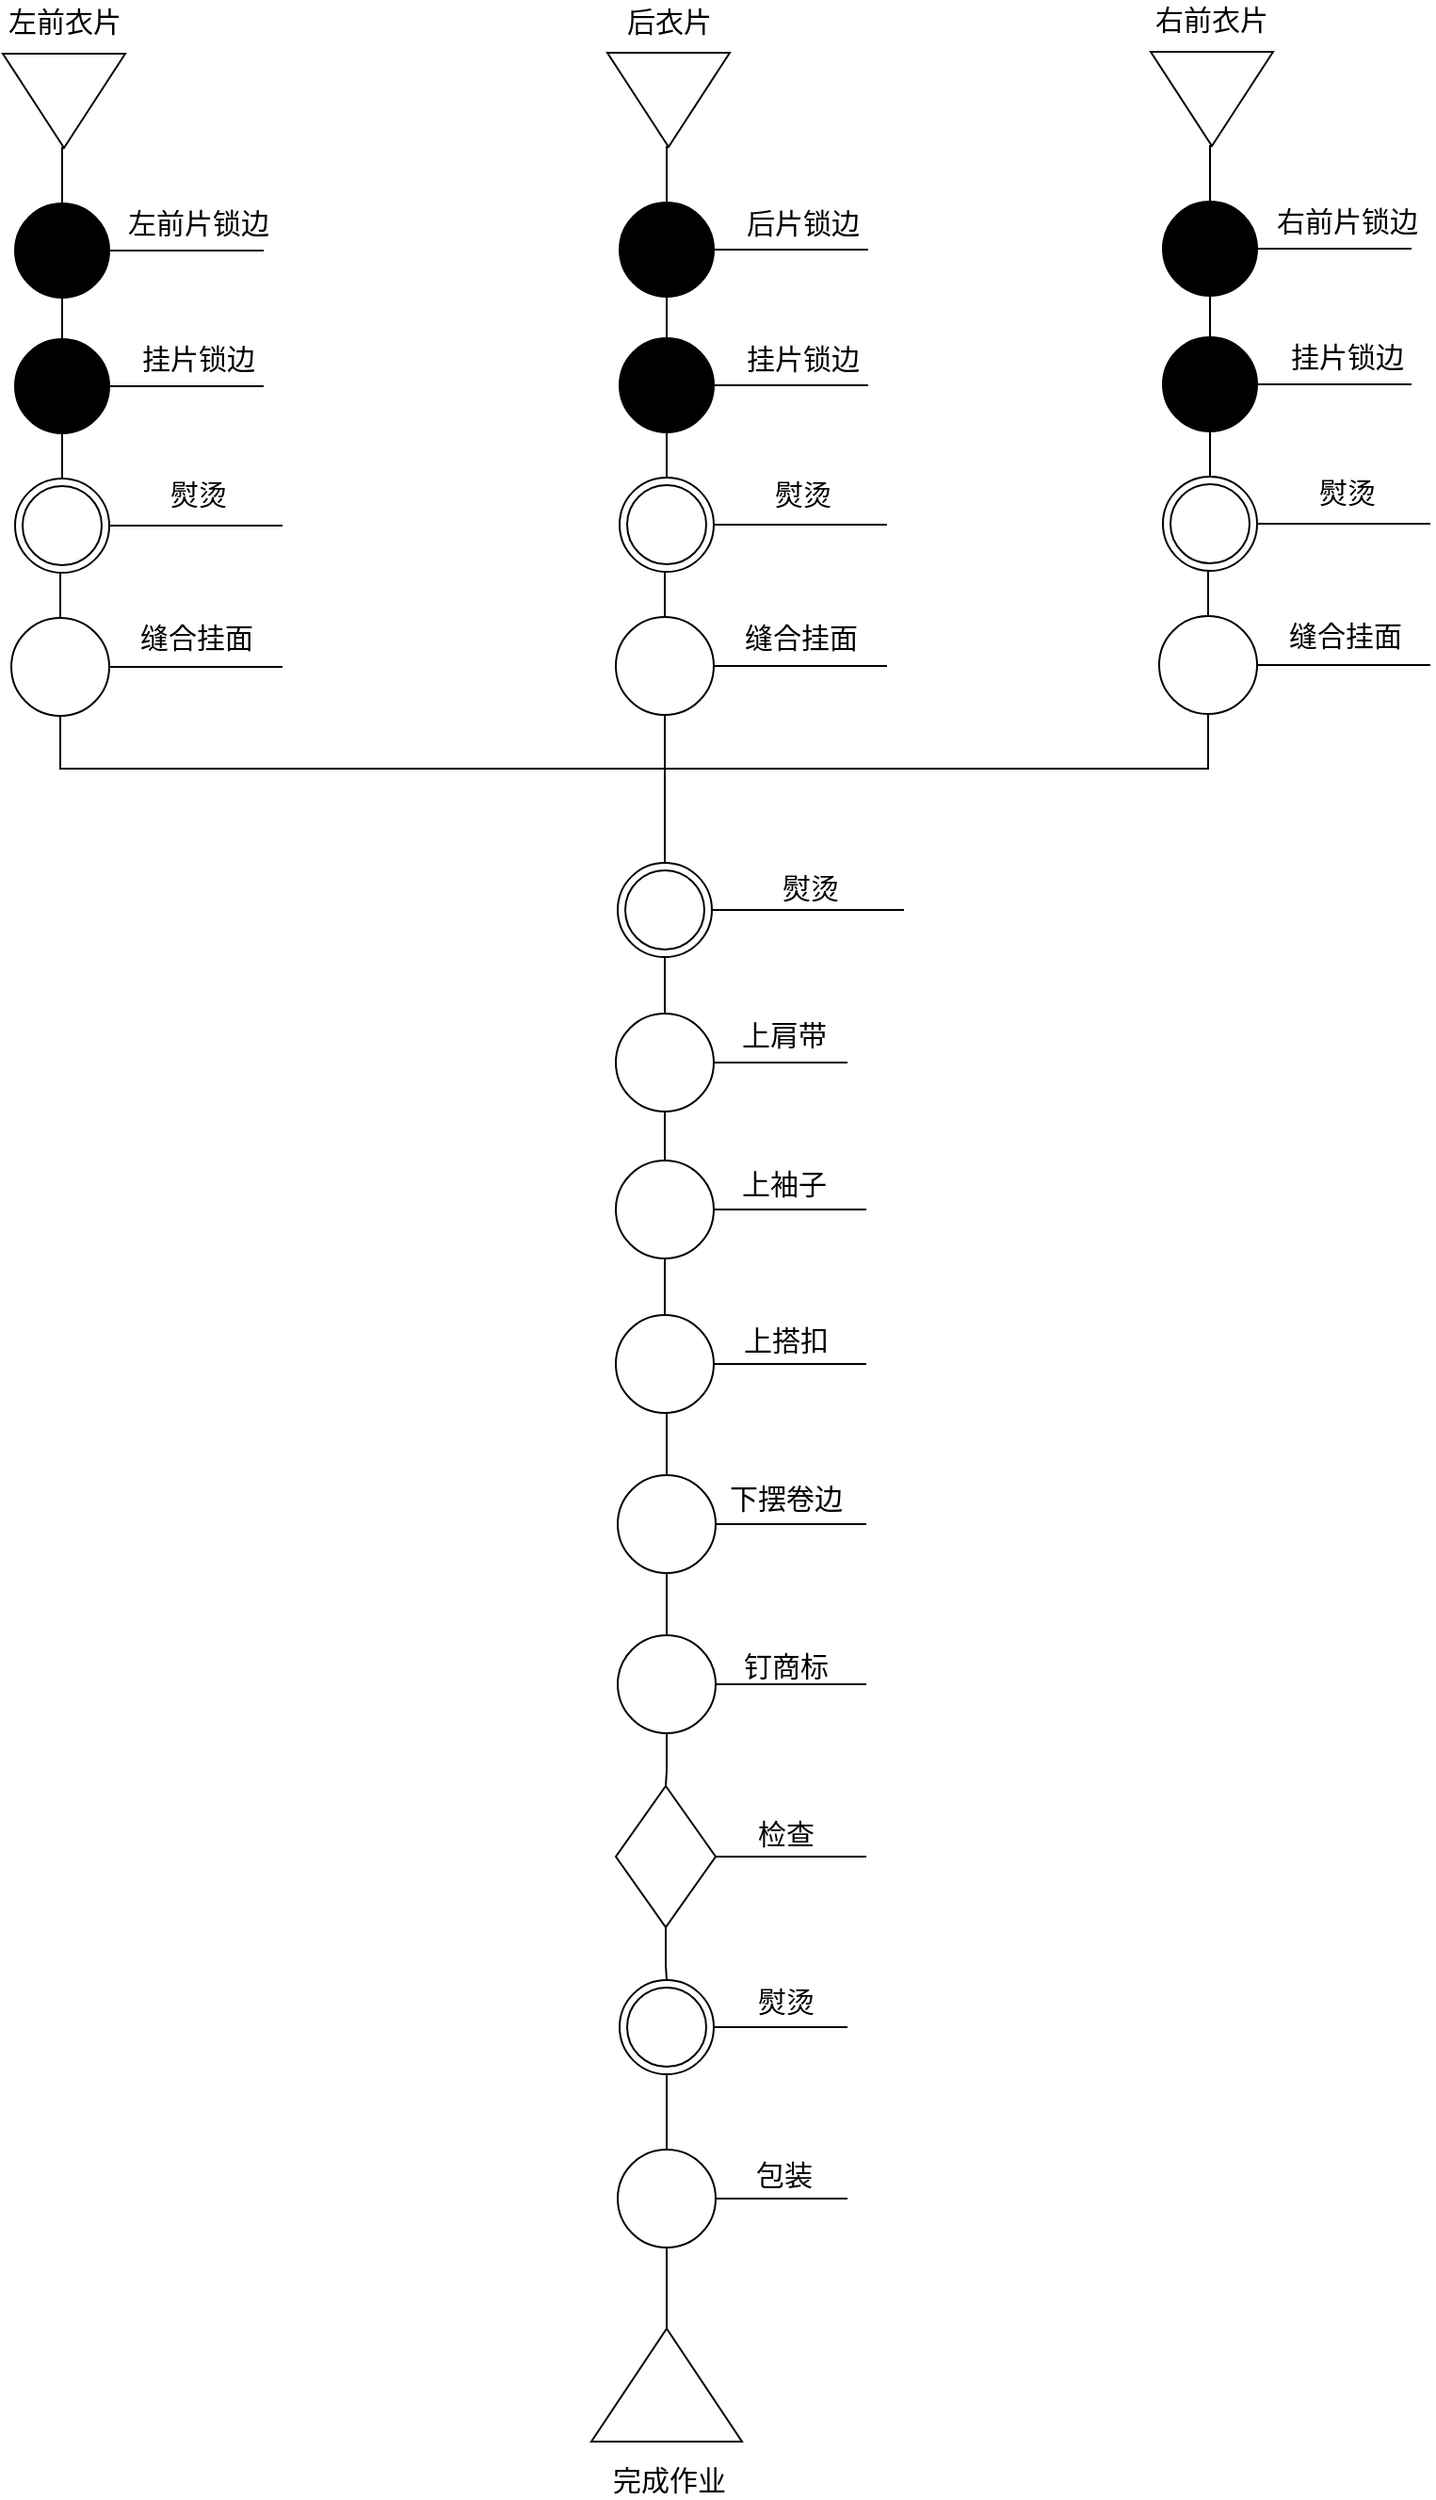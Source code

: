<mxfile version="10.6.7" type="github"><diagram id="kPZIARoEdfquDob2c0Zt" name="Page-1"><mxGraphModel dx="1158" dy="623" grid="1" gridSize="10" guides="1" tooltips="1" connect="1" arrows="1" fold="1" page="1" pageScale="1" pageWidth="1169" pageHeight="827" math="0" shadow="0"><root><mxCell id="0"/><mxCell id="1" parent="0"/><mxCell id="jQZZ4jsOGCv43sIaz68T-7" style="edgeStyle=orthogonalEdgeStyle;rounded=0;orthogonalLoop=1;jettySize=auto;html=1;exitX=1;exitY=0.5;exitDx=0;exitDy=0;entryX=0.5;entryY=0;entryDx=0;entryDy=0;endArrow=none;endFill=0;" parent="1" source="jQZZ4jsOGCv43sIaz68T-1" target="jQZZ4jsOGCv43sIaz68T-2" edge="1"><mxGeometry relative="1" as="geometry"/></mxCell><mxCell id="jQZZ4jsOGCv43sIaz68T-1" value="" style="triangle;whiteSpace=wrap;html=1;rotation=90;" parent="1" vertex="1"><mxGeometry x="119" y="63" width="50" height="65" as="geometry"/></mxCell><mxCell id="jQZZ4jsOGCv43sIaz68T-8" style="edgeStyle=orthogonalEdgeStyle;rounded=0;orthogonalLoop=1;jettySize=auto;html=1;entryX=0.5;entryY=0;entryDx=0;entryDy=0;endArrow=none;endFill=0;" parent="1" source="jQZZ4jsOGCv43sIaz68T-2" target="jQZZ4jsOGCv43sIaz68T-4" edge="1"><mxGeometry relative="1" as="geometry"/></mxCell><mxCell id="jQZZ4jsOGCv43sIaz68T-14" style="edgeStyle=orthogonalEdgeStyle;rounded=0;orthogonalLoop=1;jettySize=auto;html=1;endArrow=none;endFill=0;" parent="1" source="jQZZ4jsOGCv43sIaz68T-2" edge="1"><mxGeometry relative="1" as="geometry"><mxPoint x="250" y="175" as="targetPoint"/></mxGeometry></mxCell><mxCell id="jQZZ4jsOGCv43sIaz68T-2" value="" style="ellipse;whiteSpace=wrap;html=1;aspect=fixed;fillColor=#000000;" parent="1" vertex="1"><mxGeometry x="118" y="150" width="50" height="50" as="geometry"/></mxCell><mxCell id="jQZZ4jsOGCv43sIaz68T-9" style="edgeStyle=orthogonalEdgeStyle;rounded=0;orthogonalLoop=1;jettySize=auto;html=1;entryX=0.5;entryY=0;entryDx=0;entryDy=0;endArrow=none;endFill=0;" parent="1" source="jQZZ4jsOGCv43sIaz68T-4" target="jQZZ4jsOGCv43sIaz68T-5" edge="1"><mxGeometry relative="1" as="geometry"/></mxCell><mxCell id="jQZZ4jsOGCv43sIaz68T-19" style="edgeStyle=orthogonalEdgeStyle;rounded=0;orthogonalLoop=1;jettySize=auto;html=1;endArrow=none;endFill=0;" parent="1" source="jQZZ4jsOGCv43sIaz68T-4" edge="1"><mxGeometry relative="1" as="geometry"><mxPoint x="250" y="247" as="targetPoint"/></mxGeometry></mxCell><mxCell id="jQZZ4jsOGCv43sIaz68T-4" value="" style="ellipse;whiteSpace=wrap;html=1;aspect=fixed;fillColor=#000000;" parent="1" vertex="1"><mxGeometry x="118" y="222" width="50" height="50" as="geometry"/></mxCell><mxCell id="jQZZ4jsOGCv43sIaz68T-10" style="edgeStyle=orthogonalEdgeStyle;rounded=0;orthogonalLoop=1;jettySize=auto;html=1;exitX=0.5;exitY=1;exitDx=0;exitDy=0;entryX=0.5;entryY=0;entryDx=0;entryDy=0;endArrow=none;endFill=0;" parent="1" source="jQZZ4jsOGCv43sIaz68T-5" target="jQZZ4jsOGCv43sIaz68T-6" edge="1"><mxGeometry relative="1" as="geometry"/></mxCell><mxCell id="jQZZ4jsOGCv43sIaz68T-21" style="edgeStyle=orthogonalEdgeStyle;rounded=0;orthogonalLoop=1;jettySize=auto;html=1;endArrow=none;endFill=0;" parent="1" source="jQZZ4jsOGCv43sIaz68T-5" edge="1"><mxGeometry relative="1" as="geometry"><mxPoint x="260" y="321" as="targetPoint"/></mxGeometry></mxCell><mxCell id="jQZZ4jsOGCv43sIaz68T-5" value="" style="ellipse;shape=doubleEllipse;whiteSpace=wrap;html=1;aspect=fixed;fillColor=#FFFFFF;" parent="1" vertex="1"><mxGeometry x="118" y="296" width="50" height="50" as="geometry"/></mxCell><mxCell id="jQZZ4jsOGCv43sIaz68T-23" style="edgeStyle=orthogonalEdgeStyle;rounded=0;orthogonalLoop=1;jettySize=auto;html=1;endArrow=none;endFill=0;" parent="1" source="jQZZ4jsOGCv43sIaz68T-6" edge="1"><mxGeometry relative="1" as="geometry"><mxPoint x="260" y="396" as="targetPoint"/></mxGeometry></mxCell><mxCell id="FCnLoQ_ky0ZOlBeVTtiM-1" style="edgeStyle=orthogonalEdgeStyle;rounded=0;orthogonalLoop=1;jettySize=auto;html=1;entryX=0.5;entryY=0;entryDx=0;entryDy=0;endArrow=none;endFill=0;" edge="1" parent="1" source="jQZZ4jsOGCv43sIaz68T-6" target="jQZZ4jsOGCv43sIaz68T-80"><mxGeometry relative="1" as="geometry"><Array as="points"><mxPoint x="142" y="450"/><mxPoint x="463" y="450"/></Array></mxGeometry></mxCell><mxCell id="jQZZ4jsOGCv43sIaz68T-6" value="" style="ellipse;whiteSpace=wrap;html=1;aspect=fixed;fillColor=#FFFFFF;" parent="1" vertex="1"><mxGeometry x="116" y="370" width="52" height="52" as="geometry"/></mxCell><mxCell id="jQZZ4jsOGCv43sIaz68T-12" value="&lt;font style=&quot;font-size: 15px&quot;&gt;左前衣片&lt;/font&gt;" style="text;html=1;strokeColor=none;fillColor=none;align=center;verticalAlign=middle;whiteSpace=wrap;rounded=0;" parent="1" vertex="1"><mxGeometry x="110.5" y="43" width="67" height="20" as="geometry"/></mxCell><mxCell id="jQZZ4jsOGCv43sIaz68T-13" value="&lt;font style=&quot;font-size: 15px&quot;&gt;左前片锁边&lt;/font&gt;" style="text;html=1;strokeColor=none;fillColor=none;align=center;verticalAlign=middle;whiteSpace=wrap;rounded=0;fontStyle=0;horizontal=1;" parent="1" vertex="1"><mxGeometry x="169" y="150" width="93" height="20" as="geometry"/></mxCell><mxCell id="jQZZ4jsOGCv43sIaz68T-20" value="&lt;font style=&quot;font-size: 15px&quot;&gt;挂片锁边&lt;/font&gt;" style="text;html=1;strokeColor=none;fillColor=none;align=center;verticalAlign=middle;whiteSpace=wrap;rounded=0;fontStyle=0;horizontal=1;" parent="1" vertex="1"><mxGeometry x="169" y="222" width="93" height="20" as="geometry"/></mxCell><mxCell id="jQZZ4jsOGCv43sIaz68T-22" value="&lt;font style=&quot;font-size: 15px&quot;&gt;熨烫&lt;/font&gt;" style="text;html=1;strokeColor=none;fillColor=none;align=center;verticalAlign=middle;whiteSpace=wrap;rounded=0;fontStyle=0;horizontal=1;" parent="1" vertex="1"><mxGeometry x="169" y="294" width="93" height="20" as="geometry"/></mxCell><mxCell id="jQZZ4jsOGCv43sIaz68T-24" value="&lt;font style=&quot;font-size: 15px&quot;&gt;缝合挂面&lt;/font&gt;" style="text;html=1;strokeColor=none;fillColor=none;align=center;verticalAlign=middle;whiteSpace=wrap;rounded=0;fontStyle=0;horizontal=1;" parent="1" vertex="1"><mxGeometry x="168" y="370" width="93" height="20" as="geometry"/></mxCell><mxCell id="jQZZ4jsOGCv43sIaz68T-25" style="edgeStyle=orthogonalEdgeStyle;rounded=0;orthogonalLoop=1;jettySize=auto;html=1;exitX=1;exitY=0.5;exitDx=0;exitDy=0;entryX=0.5;entryY=0;entryDx=0;entryDy=0;endArrow=none;endFill=0;" parent="1" source="jQZZ4jsOGCv43sIaz68T-26" target="jQZZ4jsOGCv43sIaz68T-29" edge="1"><mxGeometry relative="1" as="geometry"/></mxCell><mxCell id="jQZZ4jsOGCv43sIaz68T-26" value="" style="triangle;whiteSpace=wrap;html=1;rotation=90;" parent="1" vertex="1"><mxGeometry x="440" y="62.5" width="50" height="65" as="geometry"/></mxCell><mxCell id="jQZZ4jsOGCv43sIaz68T-27" style="edgeStyle=orthogonalEdgeStyle;rounded=0;orthogonalLoop=1;jettySize=auto;html=1;entryX=0.5;entryY=0;entryDx=0;entryDy=0;endArrow=none;endFill=0;" parent="1" source="jQZZ4jsOGCv43sIaz68T-29" target="jQZZ4jsOGCv43sIaz68T-32" edge="1"><mxGeometry relative="1" as="geometry"/></mxCell><mxCell id="jQZZ4jsOGCv43sIaz68T-28" style="edgeStyle=orthogonalEdgeStyle;rounded=0;orthogonalLoop=1;jettySize=auto;html=1;endArrow=none;endFill=0;" parent="1" source="jQZZ4jsOGCv43sIaz68T-29" edge="1"><mxGeometry relative="1" as="geometry"><mxPoint x="571" y="174.5" as="targetPoint"/></mxGeometry></mxCell><mxCell id="jQZZ4jsOGCv43sIaz68T-29" value="" style="ellipse;whiteSpace=wrap;html=1;aspect=fixed;fillColor=#000000;" parent="1" vertex="1"><mxGeometry x="439" y="149.5" width="50" height="50" as="geometry"/></mxCell><mxCell id="jQZZ4jsOGCv43sIaz68T-30" style="edgeStyle=orthogonalEdgeStyle;rounded=0;orthogonalLoop=1;jettySize=auto;html=1;entryX=0.5;entryY=0;entryDx=0;entryDy=0;endArrow=none;endFill=0;" parent="1" source="jQZZ4jsOGCv43sIaz68T-32" target="jQZZ4jsOGCv43sIaz68T-35" edge="1"><mxGeometry relative="1" as="geometry"/></mxCell><mxCell id="jQZZ4jsOGCv43sIaz68T-31" style="edgeStyle=orthogonalEdgeStyle;rounded=0;orthogonalLoop=1;jettySize=auto;html=1;endArrow=none;endFill=0;" parent="1" source="jQZZ4jsOGCv43sIaz68T-32" edge="1"><mxGeometry relative="1" as="geometry"><mxPoint x="571" y="246.5" as="targetPoint"/></mxGeometry></mxCell><mxCell id="jQZZ4jsOGCv43sIaz68T-32" value="" style="ellipse;whiteSpace=wrap;html=1;aspect=fixed;fillColor=#000000;" parent="1" vertex="1"><mxGeometry x="439" y="221.5" width="50" height="50" as="geometry"/></mxCell><mxCell id="jQZZ4jsOGCv43sIaz68T-33" style="edgeStyle=orthogonalEdgeStyle;rounded=0;orthogonalLoop=1;jettySize=auto;html=1;exitX=0.5;exitY=1;exitDx=0;exitDy=0;entryX=0.5;entryY=0;entryDx=0;entryDy=0;endArrow=none;endFill=0;" parent="1" source="jQZZ4jsOGCv43sIaz68T-35" target="jQZZ4jsOGCv43sIaz68T-37" edge="1"><mxGeometry relative="1" as="geometry"/></mxCell><mxCell id="jQZZ4jsOGCv43sIaz68T-34" style="edgeStyle=orthogonalEdgeStyle;rounded=0;orthogonalLoop=1;jettySize=auto;html=1;endArrow=none;endFill=0;" parent="1" source="jQZZ4jsOGCv43sIaz68T-35" edge="1"><mxGeometry relative="1" as="geometry"><mxPoint x="581" y="320.5" as="targetPoint"/></mxGeometry></mxCell><mxCell id="jQZZ4jsOGCv43sIaz68T-35" value="" style="ellipse;shape=doubleEllipse;whiteSpace=wrap;html=1;aspect=fixed;fillColor=#FFFFFF;" parent="1" vertex="1"><mxGeometry x="439" y="295.5" width="50" height="50" as="geometry"/></mxCell><mxCell id="jQZZ4jsOGCv43sIaz68T-36" style="edgeStyle=orthogonalEdgeStyle;rounded=0;orthogonalLoop=1;jettySize=auto;html=1;endArrow=none;endFill=0;" parent="1" source="jQZZ4jsOGCv43sIaz68T-37" edge="1"><mxGeometry relative="1" as="geometry"><mxPoint x="581" y="395.5" as="targetPoint"/></mxGeometry></mxCell><mxCell id="jQZZ4jsOGCv43sIaz68T-92" style="edgeStyle=orthogonalEdgeStyle;rounded=0;orthogonalLoop=1;jettySize=auto;html=1;entryX=0.5;entryY=0;entryDx=0;entryDy=0;endArrow=none;endFill=0;" parent="1" source="jQZZ4jsOGCv43sIaz68T-37" target="jQZZ4jsOGCv43sIaz68T-80" edge="1"><mxGeometry relative="1" as="geometry"/></mxCell><mxCell id="jQZZ4jsOGCv43sIaz68T-37" value="" style="ellipse;whiteSpace=wrap;html=1;aspect=fixed;fillColor=#FFFFFF;" parent="1" vertex="1"><mxGeometry x="437" y="369.5" width="52" height="52" as="geometry"/></mxCell><mxCell id="jQZZ4jsOGCv43sIaz68T-38" value="&lt;font style=&quot;font-size: 15px&quot;&gt;后衣片&lt;/font&gt;" style="text;html=1;strokeColor=none;fillColor=none;align=center;verticalAlign=middle;whiteSpace=wrap;rounded=0;" parent="1" vertex="1"><mxGeometry x="431.5" y="42.5" width="67" height="20" as="geometry"/></mxCell><mxCell id="jQZZ4jsOGCv43sIaz68T-39" value="&lt;font style=&quot;font-size: 15px&quot;&gt;后片锁边&lt;/font&gt;" style="text;html=1;strokeColor=none;fillColor=none;align=center;verticalAlign=middle;whiteSpace=wrap;rounded=0;fontStyle=0;horizontal=1;" parent="1" vertex="1"><mxGeometry x="490" y="149.5" width="93" height="20" as="geometry"/></mxCell><mxCell id="jQZZ4jsOGCv43sIaz68T-40" value="&lt;font style=&quot;font-size: 15px&quot;&gt;挂片锁边&lt;/font&gt;" style="text;html=1;strokeColor=none;fillColor=none;align=center;verticalAlign=middle;whiteSpace=wrap;rounded=0;fontStyle=0;horizontal=1;" parent="1" vertex="1"><mxGeometry x="490" y="221.5" width="93" height="20" as="geometry"/></mxCell><mxCell id="jQZZ4jsOGCv43sIaz68T-41" value="&lt;font style=&quot;font-size: 15px&quot;&gt;熨烫&lt;/font&gt;" style="text;html=1;strokeColor=none;fillColor=none;align=center;verticalAlign=middle;whiteSpace=wrap;rounded=0;fontStyle=0;horizontal=1;" parent="1" vertex="1"><mxGeometry x="490" y="293.5" width="93" height="20" as="geometry"/></mxCell><mxCell id="jQZZ4jsOGCv43sIaz68T-42" value="&lt;font style=&quot;font-size: 15px&quot;&gt;缝合挂面&lt;/font&gt;" style="text;html=1;strokeColor=none;fillColor=none;align=center;verticalAlign=middle;whiteSpace=wrap;rounded=0;fontStyle=0;horizontal=1;" parent="1" vertex="1"><mxGeometry x="489" y="369.5" width="93" height="20" as="geometry"/></mxCell><mxCell id="jQZZ4jsOGCv43sIaz68T-62" style="edgeStyle=orthogonalEdgeStyle;rounded=0;orthogonalLoop=1;jettySize=auto;html=1;exitX=1;exitY=0.5;exitDx=0;exitDy=0;entryX=0.5;entryY=0;entryDx=0;entryDy=0;endArrow=none;endFill=0;" parent="1" source="jQZZ4jsOGCv43sIaz68T-63" target="jQZZ4jsOGCv43sIaz68T-66" edge="1"><mxGeometry relative="1" as="geometry"/></mxCell><mxCell id="jQZZ4jsOGCv43sIaz68T-63" value="" style="triangle;whiteSpace=wrap;html=1;rotation=90;" parent="1" vertex="1"><mxGeometry x="728.5" y="62" width="50" height="65" as="geometry"/></mxCell><mxCell id="jQZZ4jsOGCv43sIaz68T-64" style="edgeStyle=orthogonalEdgeStyle;rounded=0;orthogonalLoop=1;jettySize=auto;html=1;entryX=0.5;entryY=0;entryDx=0;entryDy=0;endArrow=none;endFill=0;" parent="1" source="jQZZ4jsOGCv43sIaz68T-66" target="jQZZ4jsOGCv43sIaz68T-69" edge="1"><mxGeometry relative="1" as="geometry"/></mxCell><mxCell id="jQZZ4jsOGCv43sIaz68T-65" style="edgeStyle=orthogonalEdgeStyle;rounded=0;orthogonalLoop=1;jettySize=auto;html=1;endArrow=none;endFill=0;" parent="1" source="jQZZ4jsOGCv43sIaz68T-66" edge="1"><mxGeometry relative="1" as="geometry"><mxPoint x="859.5" y="174" as="targetPoint"/></mxGeometry></mxCell><mxCell id="jQZZ4jsOGCv43sIaz68T-66" value="" style="ellipse;whiteSpace=wrap;html=1;aspect=fixed;fillColor=#000000;" parent="1" vertex="1"><mxGeometry x="727.5" y="149" width="50" height="50" as="geometry"/></mxCell><mxCell id="jQZZ4jsOGCv43sIaz68T-67" style="edgeStyle=orthogonalEdgeStyle;rounded=0;orthogonalLoop=1;jettySize=auto;html=1;entryX=0.5;entryY=0;entryDx=0;entryDy=0;endArrow=none;endFill=0;" parent="1" source="jQZZ4jsOGCv43sIaz68T-69" target="jQZZ4jsOGCv43sIaz68T-72" edge="1"><mxGeometry relative="1" as="geometry"/></mxCell><mxCell id="jQZZ4jsOGCv43sIaz68T-68" style="edgeStyle=orthogonalEdgeStyle;rounded=0;orthogonalLoop=1;jettySize=auto;html=1;endArrow=none;endFill=0;" parent="1" source="jQZZ4jsOGCv43sIaz68T-69" edge="1"><mxGeometry relative="1" as="geometry"><mxPoint x="859.5" y="246" as="targetPoint"/></mxGeometry></mxCell><mxCell id="jQZZ4jsOGCv43sIaz68T-69" value="" style="ellipse;whiteSpace=wrap;html=1;aspect=fixed;fillColor=#000000;" parent="1" vertex="1"><mxGeometry x="727.5" y="221" width="50" height="50" as="geometry"/></mxCell><mxCell id="jQZZ4jsOGCv43sIaz68T-70" style="edgeStyle=orthogonalEdgeStyle;rounded=0;orthogonalLoop=1;jettySize=auto;html=1;exitX=0.5;exitY=1;exitDx=0;exitDy=0;entryX=0.5;entryY=0;entryDx=0;entryDy=0;endArrow=none;endFill=0;" parent="1" source="jQZZ4jsOGCv43sIaz68T-72" target="jQZZ4jsOGCv43sIaz68T-74" edge="1"><mxGeometry relative="1" as="geometry"/></mxCell><mxCell id="jQZZ4jsOGCv43sIaz68T-71" style="edgeStyle=orthogonalEdgeStyle;rounded=0;orthogonalLoop=1;jettySize=auto;html=1;endArrow=none;endFill=0;" parent="1" source="jQZZ4jsOGCv43sIaz68T-72" edge="1"><mxGeometry relative="1" as="geometry"><mxPoint x="869.5" y="320" as="targetPoint"/></mxGeometry></mxCell><mxCell id="jQZZ4jsOGCv43sIaz68T-72" value="" style="ellipse;shape=doubleEllipse;whiteSpace=wrap;html=1;aspect=fixed;fillColor=#FFFFFF;" parent="1" vertex="1"><mxGeometry x="727.5" y="295" width="50" height="50" as="geometry"/></mxCell><mxCell id="jQZZ4jsOGCv43sIaz68T-73" style="edgeStyle=orthogonalEdgeStyle;rounded=0;orthogonalLoop=1;jettySize=auto;html=1;endArrow=none;endFill=0;" parent="1" source="jQZZ4jsOGCv43sIaz68T-74" edge="1"><mxGeometry relative="1" as="geometry"><mxPoint x="869.5" y="395" as="targetPoint"/></mxGeometry></mxCell><mxCell id="FCnLoQ_ky0ZOlBeVTtiM-2" style="edgeStyle=orthogonalEdgeStyle;rounded=0;orthogonalLoop=1;jettySize=auto;html=1;entryX=0.5;entryY=0;entryDx=0;entryDy=0;endArrow=none;endFill=0;" edge="1" parent="1" source="jQZZ4jsOGCv43sIaz68T-74" target="jQZZ4jsOGCv43sIaz68T-80"><mxGeometry relative="1" as="geometry"><Array as="points"><mxPoint x="752" y="450"/><mxPoint x="463" y="450"/></Array></mxGeometry></mxCell><mxCell id="jQZZ4jsOGCv43sIaz68T-74" value="" style="ellipse;whiteSpace=wrap;html=1;aspect=fixed;fillColor=#FFFFFF;" parent="1" vertex="1"><mxGeometry x="725.5" y="369" width="52" height="52" as="geometry"/></mxCell><mxCell id="jQZZ4jsOGCv43sIaz68T-75" value="&lt;font style=&quot;font-size: 15px&quot;&gt;右前衣片&lt;/font&gt;" style="text;html=1;strokeColor=none;fillColor=none;align=center;verticalAlign=middle;whiteSpace=wrap;rounded=0;" parent="1" vertex="1"><mxGeometry x="720" y="42" width="67" height="20" as="geometry"/></mxCell><mxCell id="jQZZ4jsOGCv43sIaz68T-76" value="&lt;font style=&quot;font-size: 15px&quot;&gt;右前片锁边&lt;/font&gt;" style="text;html=1;strokeColor=none;fillColor=none;align=center;verticalAlign=middle;whiteSpace=wrap;rounded=0;fontStyle=0;horizontal=1;" parent="1" vertex="1"><mxGeometry x="778.5" y="149" width="93" height="20" as="geometry"/></mxCell><mxCell id="jQZZ4jsOGCv43sIaz68T-77" value="&lt;font style=&quot;font-size: 15px&quot;&gt;挂片锁边&lt;/font&gt;" style="text;html=1;strokeColor=none;fillColor=none;align=center;verticalAlign=middle;whiteSpace=wrap;rounded=0;fontStyle=0;horizontal=1;" parent="1" vertex="1"><mxGeometry x="778.5" y="221" width="93" height="20" as="geometry"/></mxCell><mxCell id="jQZZ4jsOGCv43sIaz68T-78" value="&lt;font style=&quot;font-size: 15px&quot;&gt;熨烫&lt;/font&gt;" style="text;html=1;strokeColor=none;fillColor=none;align=center;verticalAlign=middle;whiteSpace=wrap;rounded=0;fontStyle=0;horizontal=1;" parent="1" vertex="1"><mxGeometry x="778.5" y="293" width="93" height="20" as="geometry"/></mxCell><mxCell id="jQZZ4jsOGCv43sIaz68T-79" value="&lt;font style=&quot;font-size: 15px&quot;&gt;缝合挂面&lt;/font&gt;" style="text;html=1;strokeColor=none;fillColor=none;align=center;verticalAlign=middle;whiteSpace=wrap;rounded=0;fontStyle=0;horizontal=1;" parent="1" vertex="1"><mxGeometry x="777.5" y="369" width="93" height="20" as="geometry"/></mxCell><mxCell id="jQZZ4jsOGCv43sIaz68T-93" style="edgeStyle=orthogonalEdgeStyle;rounded=0;orthogonalLoop=1;jettySize=auto;html=1;entryX=0.5;entryY=0;entryDx=0;entryDy=0;endArrow=none;endFill=0;" parent="1" source="jQZZ4jsOGCv43sIaz68T-80" target="jQZZ4jsOGCv43sIaz68T-81" edge="1"><mxGeometry relative="1" as="geometry"/></mxCell><mxCell id="FCnLoQ_ky0ZOlBeVTtiM-4" style="edgeStyle=orthogonalEdgeStyle;rounded=0;orthogonalLoop=1;jettySize=auto;html=1;endArrow=none;endFill=0;" edge="1" parent="1" source="jQZZ4jsOGCv43sIaz68T-80"><mxGeometry relative="1" as="geometry"><mxPoint x="590" y="525" as="targetPoint"/></mxGeometry></mxCell><mxCell id="jQZZ4jsOGCv43sIaz68T-80" value="" style="ellipse;shape=doubleEllipse;whiteSpace=wrap;html=1;aspect=fixed;fillColor=#FFFFFF;" parent="1" vertex="1"><mxGeometry x="438" y="500" width="50" height="50" as="geometry"/></mxCell><mxCell id="jQZZ4jsOGCv43sIaz68T-94" style="edgeStyle=orthogonalEdgeStyle;rounded=0;orthogonalLoop=1;jettySize=auto;html=1;entryX=0.5;entryY=0;entryDx=0;entryDy=0;endArrow=none;endFill=0;" parent="1" source="jQZZ4jsOGCv43sIaz68T-81" target="jQZZ4jsOGCv43sIaz68T-82" edge="1"><mxGeometry relative="1" as="geometry"/></mxCell><mxCell id="FCnLoQ_ky0ZOlBeVTtiM-6" style="edgeStyle=orthogonalEdgeStyle;rounded=0;orthogonalLoop=1;jettySize=auto;html=1;endArrow=none;endFill=0;" edge="1" parent="1" source="jQZZ4jsOGCv43sIaz68T-81"><mxGeometry relative="1" as="geometry"><mxPoint x="560" y="606" as="targetPoint"/></mxGeometry></mxCell><mxCell id="jQZZ4jsOGCv43sIaz68T-81" value="" style="ellipse;whiteSpace=wrap;html=1;aspect=fixed;fillColor=#FFFFFF;" parent="1" vertex="1"><mxGeometry x="437" y="580" width="52" height="52" as="geometry"/></mxCell><mxCell id="jQZZ4jsOGCv43sIaz68T-101" style="edgeStyle=orthogonalEdgeStyle;rounded=0;orthogonalLoop=1;jettySize=auto;html=1;endArrow=none;endFill=0;" parent="1" source="jQZZ4jsOGCv43sIaz68T-82" target="jQZZ4jsOGCv43sIaz68T-83" edge="1"><mxGeometry relative="1" as="geometry"/></mxCell><mxCell id="FCnLoQ_ky0ZOlBeVTtiM-8" style="edgeStyle=orthogonalEdgeStyle;rounded=0;orthogonalLoop=1;jettySize=auto;html=1;endArrow=none;endFill=0;" edge="1" parent="1" source="jQZZ4jsOGCv43sIaz68T-82"><mxGeometry relative="1" as="geometry"><mxPoint x="570" y="684" as="targetPoint"/></mxGeometry></mxCell><mxCell id="jQZZ4jsOGCv43sIaz68T-82" value="" style="ellipse;whiteSpace=wrap;html=1;aspect=fixed;fillColor=#FFFFFF;" parent="1" vertex="1"><mxGeometry x="437" y="658" width="52" height="52" as="geometry"/></mxCell><mxCell id="jQZZ4jsOGCv43sIaz68T-95" style="edgeStyle=orthogonalEdgeStyle;rounded=0;orthogonalLoop=1;jettySize=auto;html=1;entryX=0.5;entryY=0;entryDx=0;entryDy=0;endArrow=none;endFill=0;" parent="1" target="jQZZ4jsOGCv43sIaz68T-84" edge="1"><mxGeometry relative="1" as="geometry"><mxPoint x="464" y="792.0" as="sourcePoint"/></mxGeometry></mxCell><mxCell id="FCnLoQ_ky0ZOlBeVTtiM-10" style="edgeStyle=orthogonalEdgeStyle;rounded=0;orthogonalLoop=1;jettySize=auto;html=1;endArrow=none;endFill=0;" edge="1" parent="1" source="jQZZ4jsOGCv43sIaz68T-83"><mxGeometry relative="1" as="geometry"><mxPoint x="570" y="766" as="targetPoint"/></mxGeometry></mxCell><mxCell id="jQZZ4jsOGCv43sIaz68T-83" value="" style="ellipse;whiteSpace=wrap;html=1;aspect=fixed;fillColor=#FFFFFF;" parent="1" vertex="1"><mxGeometry x="437" y="740" width="52" height="52" as="geometry"/></mxCell><mxCell id="jQZZ4jsOGCv43sIaz68T-96" style="edgeStyle=orthogonalEdgeStyle;rounded=0;orthogonalLoop=1;jettySize=auto;html=1;endArrow=none;endFill=0;" parent="1" source="jQZZ4jsOGCv43sIaz68T-84" target="jQZZ4jsOGCv43sIaz68T-85" edge="1"><mxGeometry relative="1" as="geometry"/></mxCell><mxCell id="FCnLoQ_ky0ZOlBeVTtiM-12" style="edgeStyle=orthogonalEdgeStyle;rounded=0;orthogonalLoop=1;jettySize=auto;html=1;endArrow=none;endFill=0;" edge="1" parent="1" source="jQZZ4jsOGCv43sIaz68T-84"><mxGeometry relative="1" as="geometry"><mxPoint x="570" y="851" as="targetPoint"/></mxGeometry></mxCell><mxCell id="jQZZ4jsOGCv43sIaz68T-84" value="" style="ellipse;whiteSpace=wrap;html=1;aspect=fixed;fillColor=#FFFFFF;" parent="1" vertex="1"><mxGeometry x="438" y="825" width="52" height="52" as="geometry"/></mxCell><mxCell id="jQZZ4jsOGCv43sIaz68T-97" style="edgeStyle=orthogonalEdgeStyle;rounded=0;orthogonalLoop=1;jettySize=auto;html=1;endArrow=none;endFill=0;entryX=0.5;entryY=0;entryDx=0;entryDy=0;" parent="1" source="jQZZ4jsOGCv43sIaz68T-85" edge="1" target="jQZZ4jsOGCv43sIaz68T-86"><mxGeometry relative="1" as="geometry"><mxPoint x="464" y="990.708" as="targetPoint"/></mxGeometry></mxCell><mxCell id="FCnLoQ_ky0ZOlBeVTtiM-14" style="edgeStyle=orthogonalEdgeStyle;rounded=0;orthogonalLoop=1;jettySize=auto;html=1;endArrow=none;endFill=0;" edge="1" parent="1" source="jQZZ4jsOGCv43sIaz68T-85"><mxGeometry relative="1" as="geometry"><mxPoint x="570" y="936" as="targetPoint"/></mxGeometry></mxCell><mxCell id="jQZZ4jsOGCv43sIaz68T-85" value="" style="ellipse;whiteSpace=wrap;html=1;aspect=fixed;fillColor=#FFFFFF;" parent="1" vertex="1"><mxGeometry x="438" y="910" width="52" height="52" as="geometry"/></mxCell><mxCell id="jQZZ4jsOGCv43sIaz68T-98" style="edgeStyle=orthogonalEdgeStyle;rounded=0;orthogonalLoop=1;jettySize=auto;html=1;entryX=0.5;entryY=0;entryDx=0;entryDy=0;endArrow=none;endFill=0;" parent="1" source="jQZZ4jsOGCv43sIaz68T-86" target="jQZZ4jsOGCv43sIaz68T-88" edge="1"><mxGeometry relative="1" as="geometry"/></mxCell><mxCell id="FCnLoQ_ky0ZOlBeVTtiM-16" style="edgeStyle=orthogonalEdgeStyle;rounded=0;orthogonalLoop=1;jettySize=auto;html=1;endArrow=none;endFill=0;" edge="1" parent="1" source="jQZZ4jsOGCv43sIaz68T-86"><mxGeometry relative="1" as="geometry"><mxPoint x="570" y="1027.5" as="targetPoint"/></mxGeometry></mxCell><mxCell id="jQZZ4jsOGCv43sIaz68T-86" value="" style="rhombus;whiteSpace=wrap;html=1;strokeColor=#000000;fillColor=#FFFFFF;" parent="1" vertex="1"><mxGeometry x="437" y="990" width="53" height="75" as="geometry"/></mxCell><mxCell id="jQZZ4jsOGCv43sIaz68T-105" style="edgeStyle=orthogonalEdgeStyle;rounded=0;orthogonalLoop=1;jettySize=auto;html=1;endArrow=none;endFill=0;" parent="1" source="jQZZ4jsOGCv43sIaz68T-88" target="jQZZ4jsOGCv43sIaz68T-89" edge="1"><mxGeometry relative="1" as="geometry"/></mxCell><mxCell id="FCnLoQ_ky0ZOlBeVTtiM-18" style="edgeStyle=orthogonalEdgeStyle;rounded=0;orthogonalLoop=1;jettySize=auto;html=1;endArrow=none;endFill=0;" edge="1" parent="1" source="jQZZ4jsOGCv43sIaz68T-88"><mxGeometry relative="1" as="geometry"><mxPoint x="560" y="1118" as="targetPoint"/></mxGeometry></mxCell><mxCell id="jQZZ4jsOGCv43sIaz68T-88" value="" style="ellipse;shape=doubleEllipse;whiteSpace=wrap;html=1;aspect=fixed;fillColor=#FFFFFF;" parent="1" vertex="1"><mxGeometry x="439" y="1093" width="50" height="50" as="geometry"/></mxCell><mxCell id="jQZZ4jsOGCv43sIaz68T-106" style="edgeStyle=orthogonalEdgeStyle;rounded=0;orthogonalLoop=1;jettySize=auto;html=1;endArrow=none;endFill=0;" parent="1" source="jQZZ4jsOGCv43sIaz68T-89" target="jQZZ4jsOGCv43sIaz68T-90" edge="1"><mxGeometry relative="1" as="geometry"/></mxCell><mxCell id="FCnLoQ_ky0ZOlBeVTtiM-22" style="edgeStyle=orthogonalEdgeStyle;rounded=0;orthogonalLoop=1;jettySize=auto;html=1;endArrow=none;endFill=0;" edge="1" parent="1" source="jQZZ4jsOGCv43sIaz68T-89"><mxGeometry relative="1" as="geometry"><mxPoint x="560" y="1209" as="targetPoint"/></mxGeometry></mxCell><mxCell id="jQZZ4jsOGCv43sIaz68T-89" value="" style="ellipse;whiteSpace=wrap;html=1;aspect=fixed;fillColor=#FFFFFF;" parent="1" vertex="1"><mxGeometry x="438" y="1183" width="52" height="52" as="geometry"/></mxCell><mxCell id="jQZZ4jsOGCv43sIaz68T-90" value="" style="triangle;whiteSpace=wrap;html=1;strokeColor=#000000;fillColor=#FFFFFF;rotation=-90;" parent="1" vertex="1"><mxGeometry x="434" y="1268" width="60" height="80" as="geometry"/></mxCell><mxCell id="FCnLoQ_ky0ZOlBeVTtiM-5" value="&lt;font style=&quot;font-size: 15px&quot;&gt;熨烫&lt;/font&gt;" style="text;html=1;strokeColor=none;fillColor=none;align=center;verticalAlign=middle;whiteSpace=wrap;rounded=0;fontStyle=0;horizontal=1;" vertex="1" parent="1"><mxGeometry x="494" y="503" width="93" height="20" as="geometry"/></mxCell><mxCell id="FCnLoQ_ky0ZOlBeVTtiM-7" value="&lt;font style=&quot;font-size: 15px&quot;&gt;上肩带&lt;/font&gt;" style="text;html=1;strokeColor=none;fillColor=none;align=center;verticalAlign=middle;whiteSpace=wrap;rounded=0;fontStyle=0;horizontal=1;" vertex="1" parent="1"><mxGeometry x="480" y="581" width="93" height="20" as="geometry"/></mxCell><mxCell id="FCnLoQ_ky0ZOlBeVTtiM-9" value="&lt;font style=&quot;font-size: 15px&quot;&gt;上袖子&lt;/font&gt;" style="text;html=1;strokeColor=none;fillColor=none;align=center;verticalAlign=middle;whiteSpace=wrap;rounded=0;fontStyle=0;horizontal=1;" vertex="1" parent="1"><mxGeometry x="480" y="660" width="93" height="20" as="geometry"/></mxCell><mxCell id="FCnLoQ_ky0ZOlBeVTtiM-11" value="&lt;font style=&quot;font-size: 15px&quot;&gt;上搭扣&lt;/font&gt;" style="text;html=1;strokeColor=none;fillColor=none;align=center;verticalAlign=middle;whiteSpace=wrap;rounded=0;fontStyle=0;horizontal=1;" vertex="1" parent="1"><mxGeometry x="481" y="742.5" width="93" height="20" as="geometry"/></mxCell><mxCell id="FCnLoQ_ky0ZOlBeVTtiM-13" value="&lt;font style=&quot;font-size: 15px&quot;&gt;下摆卷边&lt;/font&gt;" style="text;html=1;strokeColor=none;fillColor=none;align=center;verticalAlign=middle;whiteSpace=wrap;rounded=0;fontStyle=0;horizontal=1;" vertex="1" parent="1"><mxGeometry x="481" y="826.5" width="93" height="20" as="geometry"/></mxCell><mxCell id="FCnLoQ_ky0ZOlBeVTtiM-15" value="&lt;font style=&quot;font-size: 15px&quot;&gt;钉商标&lt;/font&gt;" style="text;html=1;strokeColor=none;fillColor=none;align=center;verticalAlign=middle;whiteSpace=wrap;rounded=0;fontStyle=0;horizontal=1;" vertex="1" parent="1"><mxGeometry x="481" y="916" width="93" height="20" as="geometry"/></mxCell><mxCell id="FCnLoQ_ky0ZOlBeVTtiM-17" value="&lt;font style=&quot;font-size: 15px&quot;&gt;检查&lt;/font&gt;" style="text;html=1;strokeColor=none;fillColor=none;align=center;verticalAlign=middle;whiteSpace=wrap;rounded=0;fontStyle=0;horizontal=1;" vertex="1" parent="1"><mxGeometry x="481" y="1004.5" width="93" height="20" as="geometry"/></mxCell><mxCell id="FCnLoQ_ky0ZOlBeVTtiM-19" value="&lt;span style=&quot;font-size: 15px&quot;&gt;熨烫&lt;/span&gt;" style="text;html=1;strokeColor=none;fillColor=none;align=center;verticalAlign=middle;whiteSpace=wrap;rounded=0;fontStyle=0;horizontal=1;" vertex="1" parent="1"><mxGeometry x="481" y="1094" width="93" height="20" as="geometry"/></mxCell><mxCell id="FCnLoQ_ky0ZOlBeVTtiM-23" value="&lt;span style=&quot;font-size: 15px&quot;&gt;包装&lt;/span&gt;" style="text;html=1;strokeColor=none;fillColor=none;align=center;verticalAlign=middle;whiteSpace=wrap;rounded=0;fontStyle=0;horizontal=1;" vertex="1" parent="1"><mxGeometry x="480" y="1186" width="93" height="20" as="geometry"/></mxCell><mxCell id="FCnLoQ_ky0ZOlBeVTtiM-24" value="&lt;span style=&quot;font-size: 15px&quot;&gt;完成作业&lt;/span&gt;" style="text;html=1;strokeColor=none;fillColor=none;align=center;verticalAlign=middle;whiteSpace=wrap;rounded=0;fontStyle=0;horizontal=1;" vertex="1" parent="1"><mxGeometry x="418.5" y="1348" width="93" height="20" as="geometry"/></mxCell></root></mxGraphModel></diagram></mxfile>